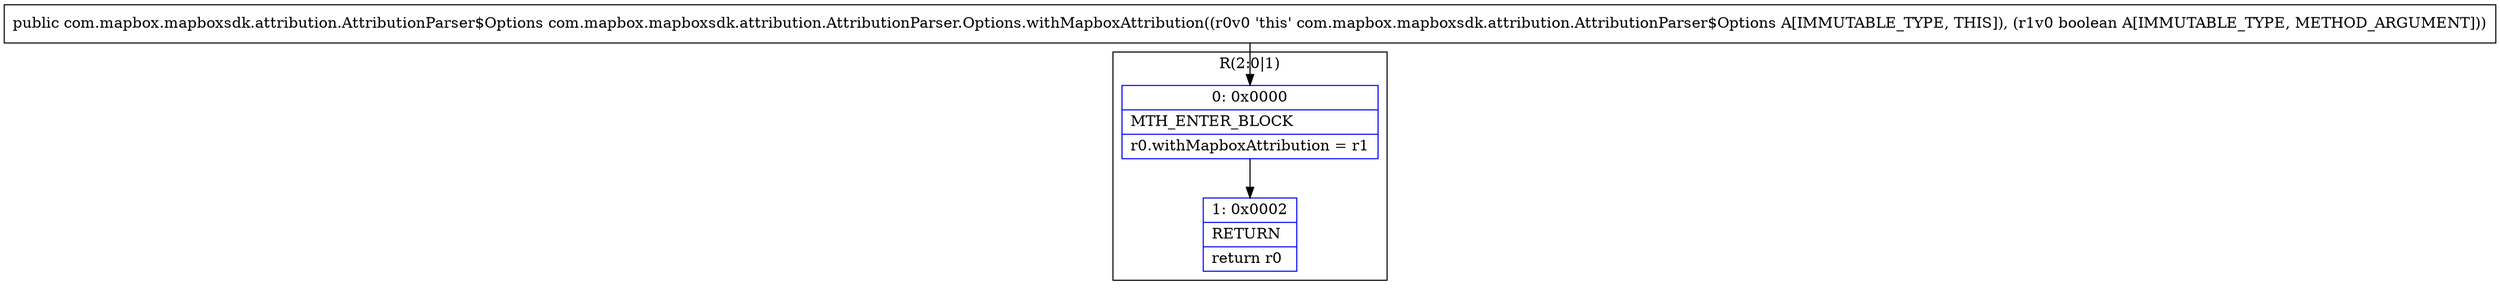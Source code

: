 digraph "CFG forcom.mapbox.mapboxsdk.attribution.AttributionParser.Options.withMapboxAttribution(Z)Lcom\/mapbox\/mapboxsdk\/attribution\/AttributionParser$Options;" {
subgraph cluster_Region_385363475 {
label = "R(2:0|1)";
node [shape=record,color=blue];
Node_0 [shape=record,label="{0\:\ 0x0000|MTH_ENTER_BLOCK\l|r0.withMapboxAttribution = r1\l}"];
Node_1 [shape=record,label="{1\:\ 0x0002|RETURN\l|return r0\l}"];
}
MethodNode[shape=record,label="{public com.mapbox.mapboxsdk.attribution.AttributionParser$Options com.mapbox.mapboxsdk.attribution.AttributionParser.Options.withMapboxAttribution((r0v0 'this' com.mapbox.mapboxsdk.attribution.AttributionParser$Options A[IMMUTABLE_TYPE, THIS]), (r1v0 boolean A[IMMUTABLE_TYPE, METHOD_ARGUMENT])) }"];
MethodNode -> Node_0;
Node_0 -> Node_1;
}

